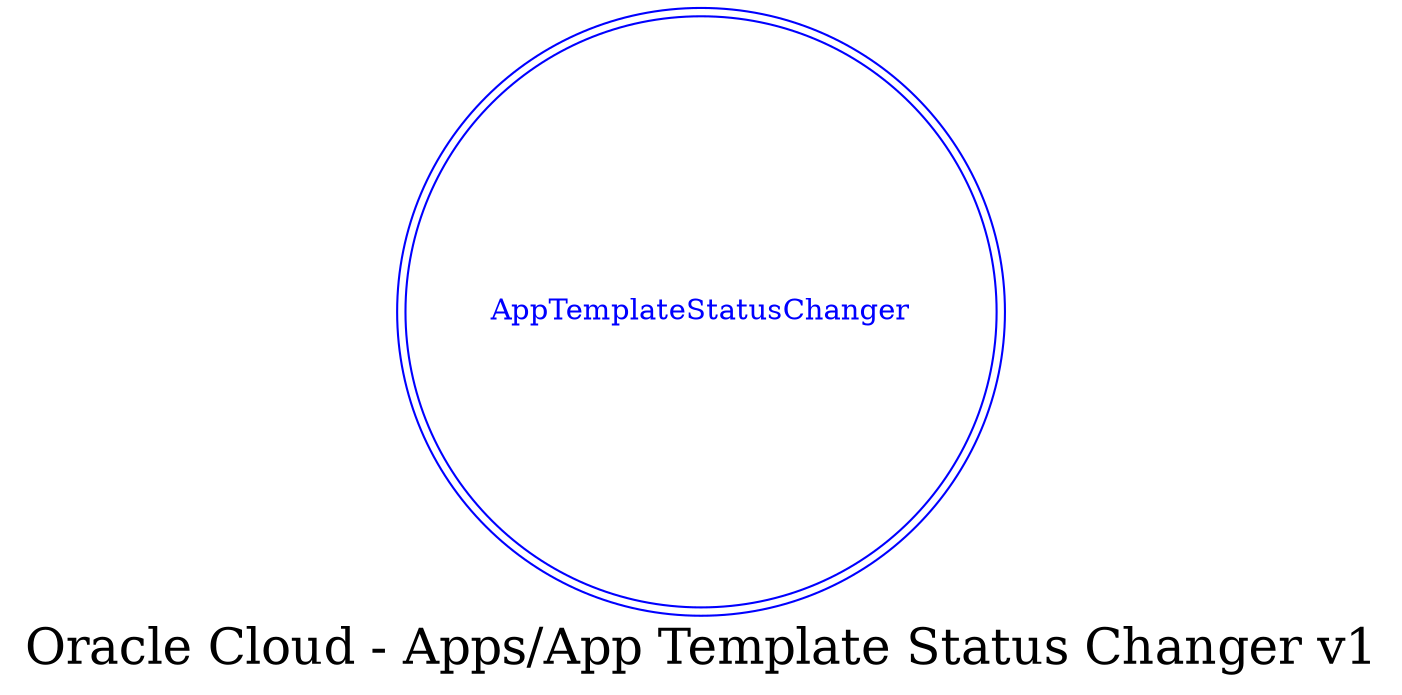 digraph LexiconGraph {
graph[label="Oracle Cloud - Apps/App Template Status Changer v1", fontsize=24]
splines=true
"AppTemplateStatusChanger" [color=blue, fontcolor=blue, shape=doublecircle]
}

